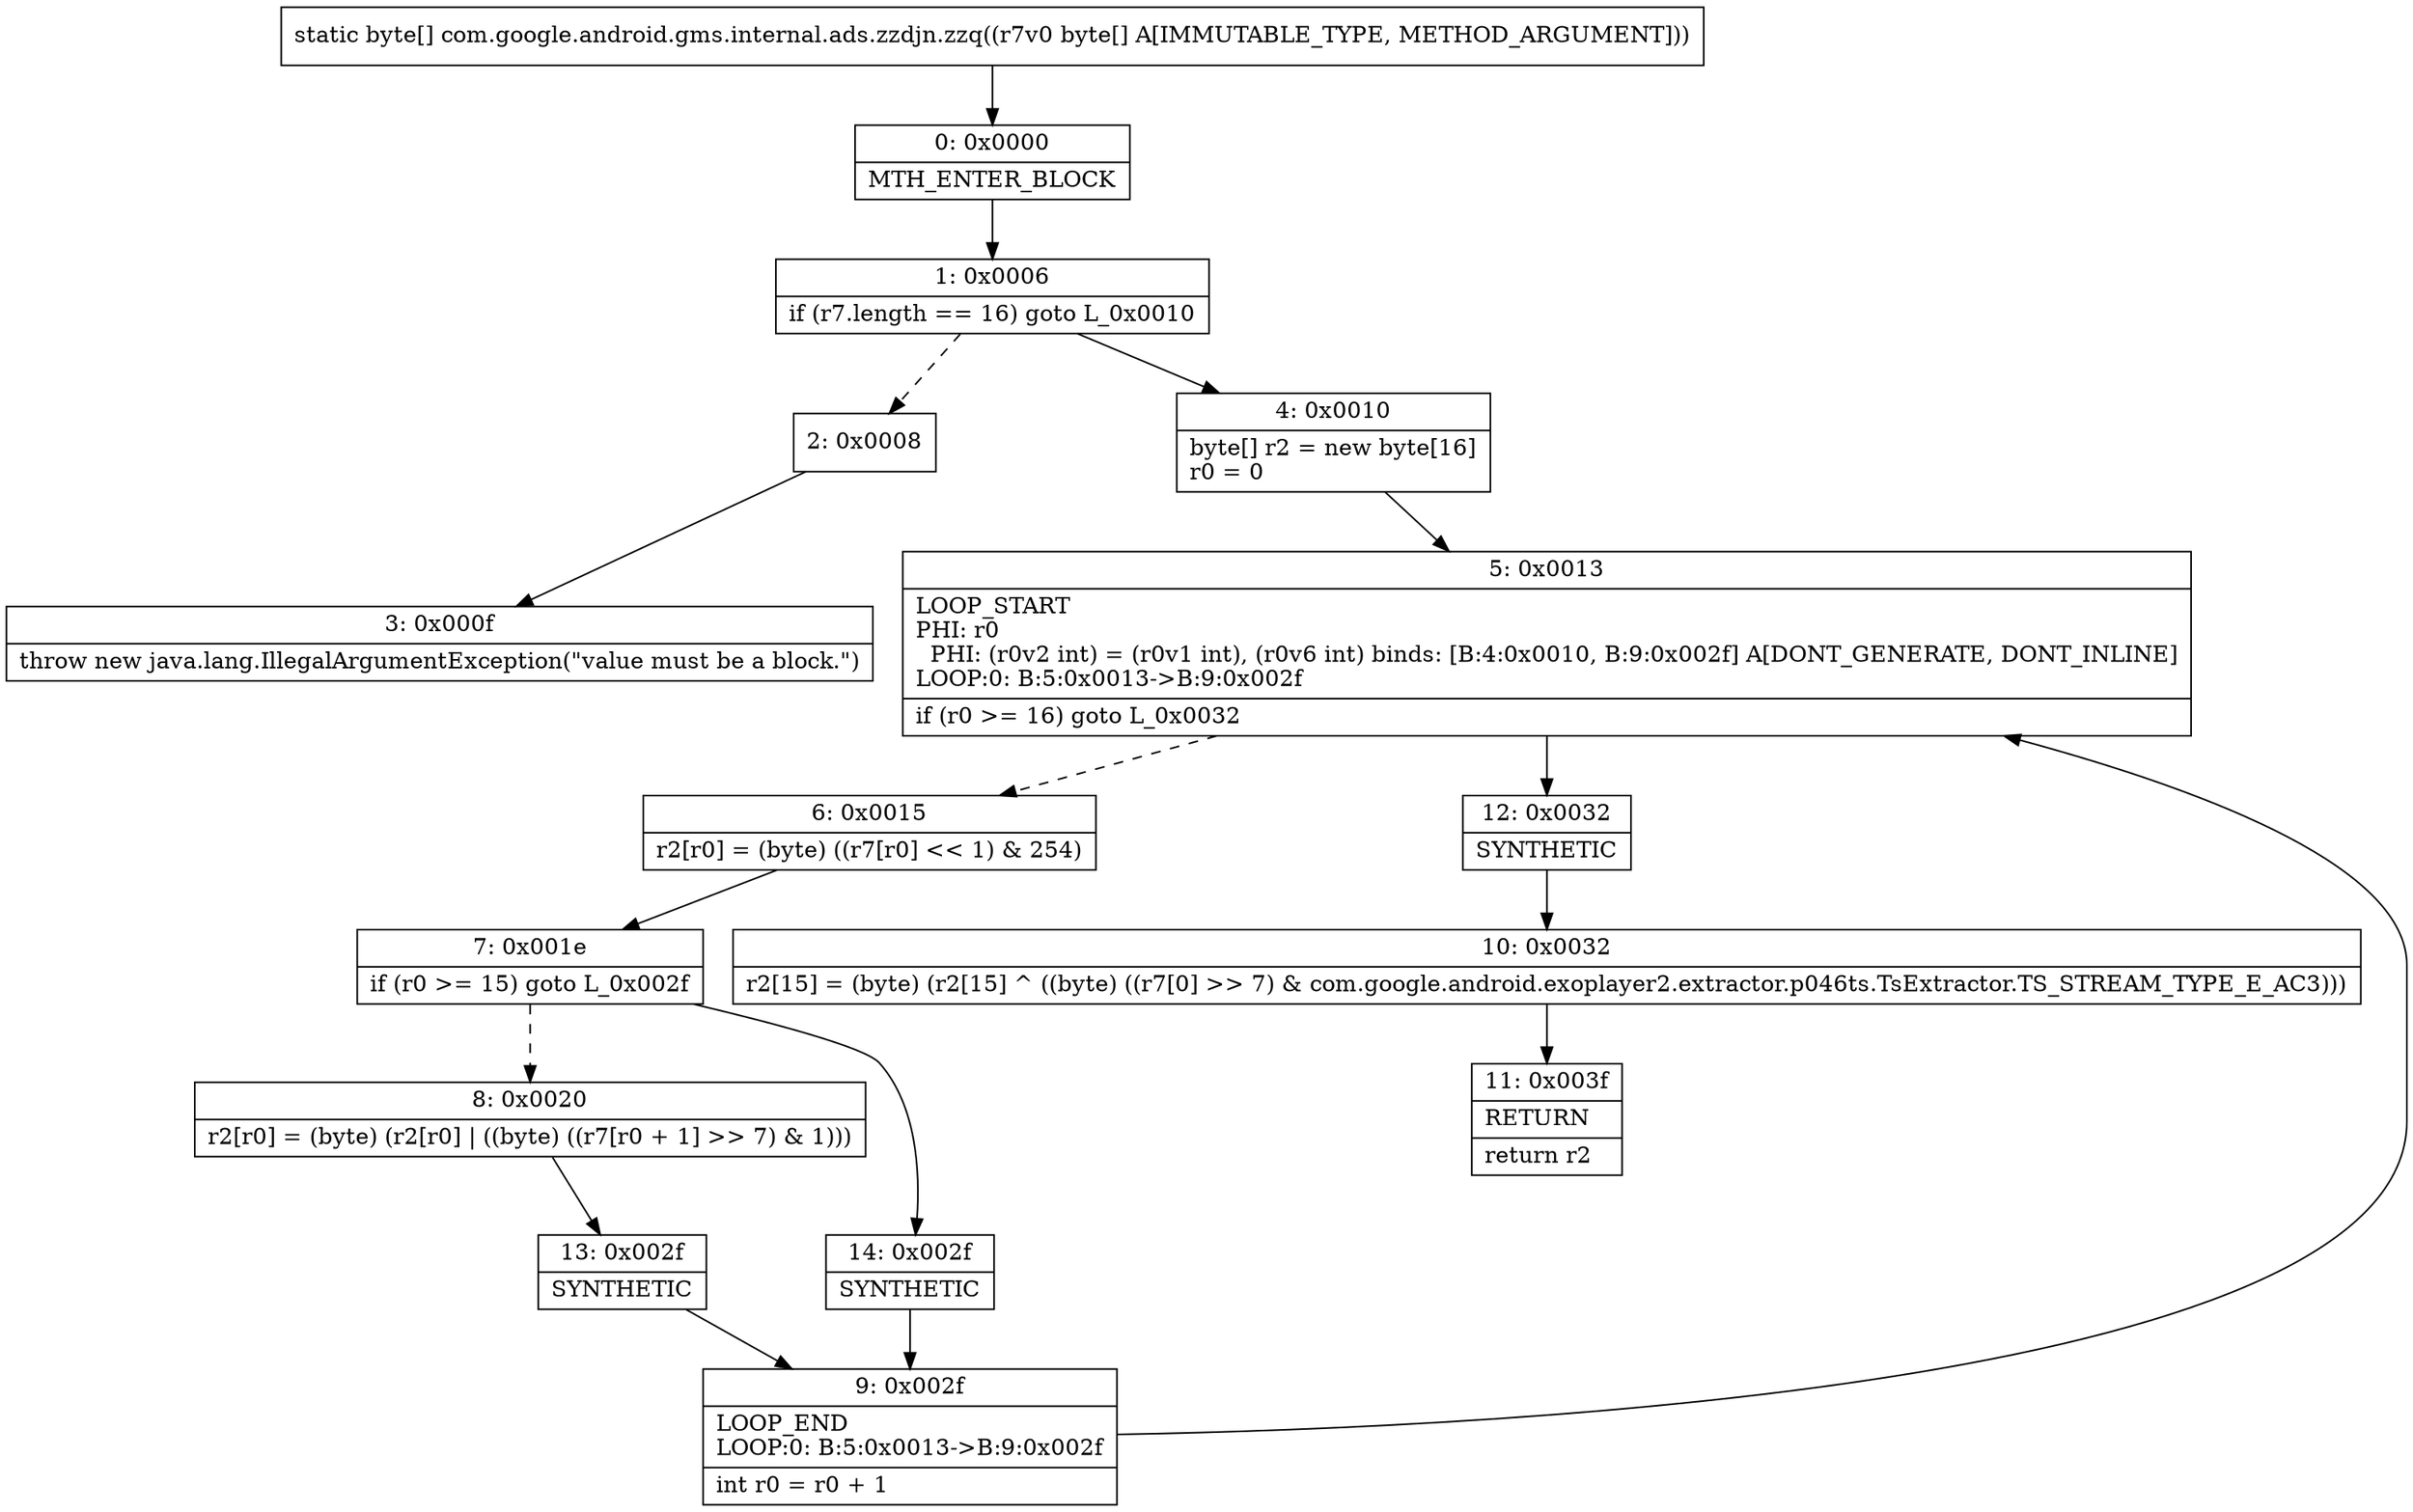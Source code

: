 digraph "CFG forcom.google.android.gms.internal.ads.zzdjn.zzq([B)[B" {
Node_0 [shape=record,label="{0\:\ 0x0000|MTH_ENTER_BLOCK\l}"];
Node_1 [shape=record,label="{1\:\ 0x0006|if (r7.length == 16) goto L_0x0010\l}"];
Node_2 [shape=record,label="{2\:\ 0x0008}"];
Node_3 [shape=record,label="{3\:\ 0x000f|throw new java.lang.IllegalArgumentException(\"value must be a block.\")\l}"];
Node_4 [shape=record,label="{4\:\ 0x0010|byte[] r2 = new byte[16]\lr0 = 0\l}"];
Node_5 [shape=record,label="{5\:\ 0x0013|LOOP_START\lPHI: r0 \l  PHI: (r0v2 int) = (r0v1 int), (r0v6 int) binds: [B:4:0x0010, B:9:0x002f] A[DONT_GENERATE, DONT_INLINE]\lLOOP:0: B:5:0x0013\-\>B:9:0x002f\l|if (r0 \>= 16) goto L_0x0032\l}"];
Node_6 [shape=record,label="{6\:\ 0x0015|r2[r0] = (byte) ((r7[r0] \<\< 1) & 254)\l}"];
Node_7 [shape=record,label="{7\:\ 0x001e|if (r0 \>= 15) goto L_0x002f\l}"];
Node_8 [shape=record,label="{8\:\ 0x0020|r2[r0] = (byte) (r2[r0] \| ((byte) ((r7[r0 + 1] \>\> 7) & 1)))\l}"];
Node_9 [shape=record,label="{9\:\ 0x002f|LOOP_END\lLOOP:0: B:5:0x0013\-\>B:9:0x002f\l|int r0 = r0 + 1\l}"];
Node_10 [shape=record,label="{10\:\ 0x0032|r2[15] = (byte) (r2[15] ^ ((byte) ((r7[0] \>\> 7) & com.google.android.exoplayer2.extractor.p046ts.TsExtractor.TS_STREAM_TYPE_E_AC3)))\l}"];
Node_11 [shape=record,label="{11\:\ 0x003f|RETURN\l|return r2\l}"];
Node_12 [shape=record,label="{12\:\ 0x0032|SYNTHETIC\l}"];
Node_13 [shape=record,label="{13\:\ 0x002f|SYNTHETIC\l}"];
Node_14 [shape=record,label="{14\:\ 0x002f|SYNTHETIC\l}"];
MethodNode[shape=record,label="{static byte[] com.google.android.gms.internal.ads.zzdjn.zzq((r7v0 byte[] A[IMMUTABLE_TYPE, METHOD_ARGUMENT])) }"];
MethodNode -> Node_0;
Node_0 -> Node_1;
Node_1 -> Node_2[style=dashed];
Node_1 -> Node_4;
Node_2 -> Node_3;
Node_4 -> Node_5;
Node_5 -> Node_6[style=dashed];
Node_5 -> Node_12;
Node_6 -> Node_7;
Node_7 -> Node_8[style=dashed];
Node_7 -> Node_14;
Node_8 -> Node_13;
Node_9 -> Node_5;
Node_10 -> Node_11;
Node_12 -> Node_10;
Node_13 -> Node_9;
Node_14 -> Node_9;
}

